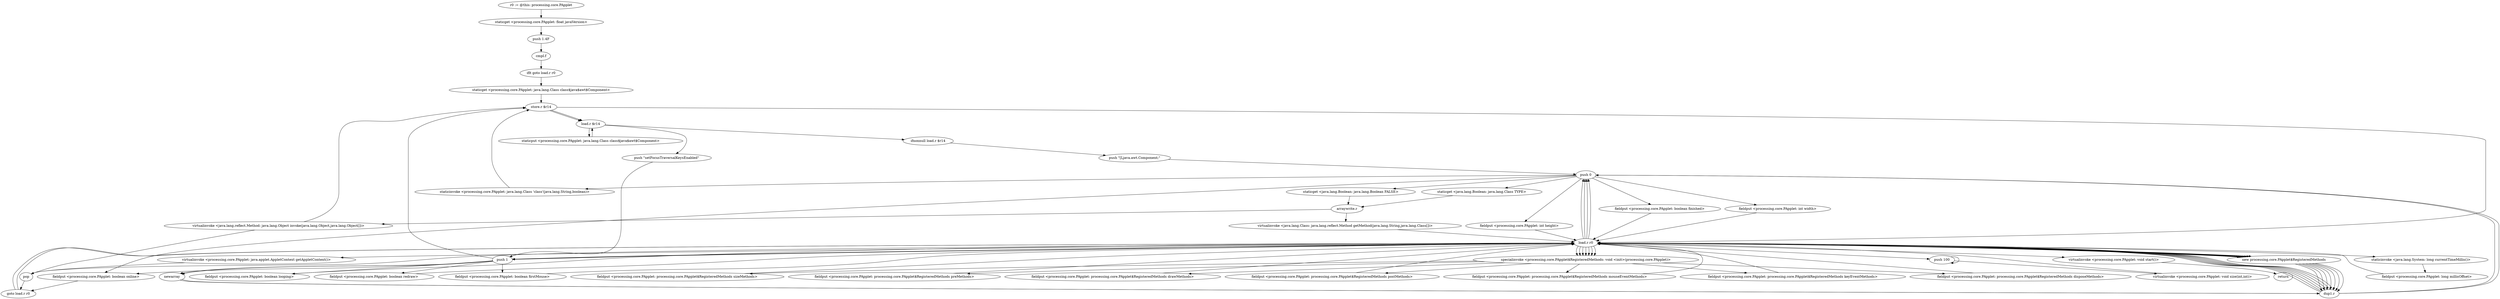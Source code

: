 digraph "" {
    "r0 := @this: processing.core.PApplet"
    "staticget <processing.core.PApplet: float javaVersion>"
    "r0 := @this: processing.core.PApplet"->"staticget <processing.core.PApplet: float javaVersion>";
    "push 1.4F"
    "staticget <processing.core.PApplet: float javaVersion>"->"push 1.4F";
    "cmpl.f"
    "push 1.4F"->"cmpl.f";
    "iflt goto load.r r0"
    "cmpl.f"->"iflt goto load.r r0";
    "staticget <processing.core.PApplet: java.lang.Class class$java$awt$Component>"
    "iflt goto load.r r0"->"staticget <processing.core.PApplet: java.lang.Class class$java$awt$Component>";
    "store.r $r14"
    "staticget <processing.core.PApplet: java.lang.Class class$java$awt$Component>"->"store.r $r14";
    "load.r $r14"
    "store.r $r14"->"load.r $r14";
    "ifnonnull load.r $r14"
    "load.r $r14"->"ifnonnull load.r $r14";
    "push \"[Ljava.awt.Component;\""
    "ifnonnull load.r $r14"->"push \"[Ljava.awt.Component;\"";
    "push 0"
    "push \"[Ljava.awt.Component;\""->"push 0";
    "staticinvoke <processing.core.PApplet: java.lang.Class 'class'(java.lang.String,boolean)>"
    "push 0"->"staticinvoke <processing.core.PApplet: java.lang.Class 'class'(java.lang.String,boolean)>";
    "staticinvoke <processing.core.PApplet: java.lang.Class 'class'(java.lang.String,boolean)>"->"store.r $r14";
    "store.r $r14"->"load.r $r14";
    "staticput <processing.core.PApplet: java.lang.Class class$java$awt$Component>"
    "load.r $r14"->"staticput <processing.core.PApplet: java.lang.Class class$java$awt$Component>";
    "staticput <processing.core.PApplet: java.lang.Class class$java$awt$Component>"->"load.r $r14";
    "push \"setFocusTraversalKeysEnabled\""
    "load.r $r14"->"push \"setFocusTraversalKeysEnabled\"";
    "push 1"
    "push \"setFocusTraversalKeysEnabled\""->"push 1";
    "newarray"
    "push 1"->"newarray";
    "dup1.r"
    "newarray"->"dup1.r";
    "dup1.r"->"push 0";
    "staticget <java.lang.Boolean: java.lang.Class TYPE>"
    "push 0"->"staticget <java.lang.Boolean: java.lang.Class TYPE>";
    "arraywrite.r"
    "staticget <java.lang.Boolean: java.lang.Class TYPE>"->"arraywrite.r";
    "virtualinvoke <java.lang.Class: java.lang.reflect.Method getMethod(java.lang.String,java.lang.Class[])>"
    "arraywrite.r"->"virtualinvoke <java.lang.Class: java.lang.reflect.Method getMethod(java.lang.String,java.lang.Class[])>";
    "load.r r0"
    "virtualinvoke <java.lang.Class: java.lang.reflect.Method getMethod(java.lang.String,java.lang.Class[])>"->"load.r r0";
    "load.r r0"->"push 1";
    "push 1"->"newarray";
    "newarray"->"dup1.r";
    "dup1.r"->"push 0";
    "staticget <java.lang.Boolean: java.lang.Boolean FALSE>"
    "push 0"->"staticget <java.lang.Boolean: java.lang.Boolean FALSE>";
    "staticget <java.lang.Boolean: java.lang.Boolean FALSE>"->"arraywrite.r";
    "virtualinvoke <java.lang.reflect.Method: java.lang.Object invoke(java.lang.Object,java.lang.Object[])>"
    "arraywrite.r"->"virtualinvoke <java.lang.reflect.Method: java.lang.Object invoke(java.lang.Object,java.lang.Object[])>";
    "pop"
    "virtualinvoke <java.lang.reflect.Method: java.lang.Object invoke(java.lang.Object,java.lang.Object[])>"->"pop";
    "goto load.r r0"
    "pop"->"goto load.r r0";
    "goto load.r r0"->"load.r r0";
    "staticinvoke <java.lang.System: long currentTimeMillis()>"
    "load.r r0"->"staticinvoke <java.lang.System: long currentTimeMillis()>";
    "fieldput <processing.core.PApplet: long millisOffset>"
    "staticinvoke <java.lang.System: long currentTimeMillis()>"->"fieldput <processing.core.PApplet: long millisOffset>";
    "fieldput <processing.core.PApplet: long millisOffset>"->"load.r r0";
    "load.r r0"->"push 0";
    "fieldput <processing.core.PApplet: boolean finished>"
    "push 0"->"fieldput <processing.core.PApplet: boolean finished>";
    "fieldput <processing.core.PApplet: boolean finished>"->"load.r r0";
    "load.r r0"->"push 1";
    "fieldput <processing.core.PApplet: boolean looping>"
    "push 1"->"fieldput <processing.core.PApplet: boolean looping>";
    "fieldput <processing.core.PApplet: boolean looping>"->"load.r r0";
    "load.r r0"->"push 1";
    "fieldput <processing.core.PApplet: boolean redraw>"
    "push 1"->"fieldput <processing.core.PApplet: boolean redraw>";
    "fieldput <processing.core.PApplet: boolean redraw>"->"load.r r0";
    "load.r r0"->"push 1";
    "fieldput <processing.core.PApplet: boolean firstMouse>"
    "push 1"->"fieldput <processing.core.PApplet: boolean firstMouse>";
    "fieldput <processing.core.PApplet: boolean firstMouse>"->"load.r r0";
    "new processing.core.PApplet$RegisteredMethods"
    "load.r r0"->"new processing.core.PApplet$RegisteredMethods";
    "new processing.core.PApplet$RegisteredMethods"->"dup1.r";
    "dup1.r"->"load.r r0";
    "specialinvoke <processing.core.PApplet$RegisteredMethods: void <init>(processing.core.PApplet)>"
    "load.r r0"->"specialinvoke <processing.core.PApplet$RegisteredMethods: void <init>(processing.core.PApplet)>";
    "fieldput <processing.core.PApplet: processing.core.PApplet$RegisteredMethods sizeMethods>"
    "specialinvoke <processing.core.PApplet$RegisteredMethods: void <init>(processing.core.PApplet)>"->"fieldput <processing.core.PApplet: processing.core.PApplet$RegisteredMethods sizeMethods>";
    "fieldput <processing.core.PApplet: processing.core.PApplet$RegisteredMethods sizeMethods>"->"load.r r0";
    "load.r r0"->"new processing.core.PApplet$RegisteredMethods";
    "new processing.core.PApplet$RegisteredMethods"->"dup1.r";
    "dup1.r"->"load.r r0";
    "load.r r0"->"specialinvoke <processing.core.PApplet$RegisteredMethods: void <init>(processing.core.PApplet)>";
    "fieldput <processing.core.PApplet: processing.core.PApplet$RegisteredMethods preMethods>"
    "specialinvoke <processing.core.PApplet$RegisteredMethods: void <init>(processing.core.PApplet)>"->"fieldput <processing.core.PApplet: processing.core.PApplet$RegisteredMethods preMethods>";
    "fieldput <processing.core.PApplet: processing.core.PApplet$RegisteredMethods preMethods>"->"load.r r0";
    "load.r r0"->"new processing.core.PApplet$RegisteredMethods";
    "new processing.core.PApplet$RegisteredMethods"->"dup1.r";
    "dup1.r"->"load.r r0";
    "load.r r0"->"specialinvoke <processing.core.PApplet$RegisteredMethods: void <init>(processing.core.PApplet)>";
    "fieldput <processing.core.PApplet: processing.core.PApplet$RegisteredMethods drawMethods>"
    "specialinvoke <processing.core.PApplet$RegisteredMethods: void <init>(processing.core.PApplet)>"->"fieldput <processing.core.PApplet: processing.core.PApplet$RegisteredMethods drawMethods>";
    "fieldput <processing.core.PApplet: processing.core.PApplet$RegisteredMethods drawMethods>"->"load.r r0";
    "load.r r0"->"new processing.core.PApplet$RegisteredMethods";
    "new processing.core.PApplet$RegisteredMethods"->"dup1.r";
    "dup1.r"->"load.r r0";
    "load.r r0"->"specialinvoke <processing.core.PApplet$RegisteredMethods: void <init>(processing.core.PApplet)>";
    "fieldput <processing.core.PApplet: processing.core.PApplet$RegisteredMethods postMethods>"
    "specialinvoke <processing.core.PApplet$RegisteredMethods: void <init>(processing.core.PApplet)>"->"fieldput <processing.core.PApplet: processing.core.PApplet$RegisteredMethods postMethods>";
    "fieldput <processing.core.PApplet: processing.core.PApplet$RegisteredMethods postMethods>"->"load.r r0";
    "load.r r0"->"new processing.core.PApplet$RegisteredMethods";
    "new processing.core.PApplet$RegisteredMethods"->"dup1.r";
    "dup1.r"->"load.r r0";
    "load.r r0"->"specialinvoke <processing.core.PApplet$RegisteredMethods: void <init>(processing.core.PApplet)>";
    "fieldput <processing.core.PApplet: processing.core.PApplet$RegisteredMethods mouseEventMethods>"
    "specialinvoke <processing.core.PApplet$RegisteredMethods: void <init>(processing.core.PApplet)>"->"fieldput <processing.core.PApplet: processing.core.PApplet$RegisteredMethods mouseEventMethods>";
    "fieldput <processing.core.PApplet: processing.core.PApplet$RegisteredMethods mouseEventMethods>"->"load.r r0";
    "load.r r0"->"new processing.core.PApplet$RegisteredMethods";
    "new processing.core.PApplet$RegisteredMethods"->"dup1.r";
    "dup1.r"->"load.r r0";
    "load.r r0"->"specialinvoke <processing.core.PApplet$RegisteredMethods: void <init>(processing.core.PApplet)>";
    "fieldput <processing.core.PApplet: processing.core.PApplet$RegisteredMethods keyEventMethods>"
    "specialinvoke <processing.core.PApplet$RegisteredMethods: void <init>(processing.core.PApplet)>"->"fieldput <processing.core.PApplet: processing.core.PApplet$RegisteredMethods keyEventMethods>";
    "fieldput <processing.core.PApplet: processing.core.PApplet$RegisteredMethods keyEventMethods>"->"load.r r0";
    "load.r r0"->"new processing.core.PApplet$RegisteredMethods";
    "new processing.core.PApplet$RegisteredMethods"->"dup1.r";
    "dup1.r"->"load.r r0";
    "load.r r0"->"specialinvoke <processing.core.PApplet$RegisteredMethods: void <init>(processing.core.PApplet)>";
    "fieldput <processing.core.PApplet: processing.core.PApplet$RegisteredMethods disposeMethods>"
    "specialinvoke <processing.core.PApplet$RegisteredMethods: void <init>(processing.core.PApplet)>"->"fieldput <processing.core.PApplet: processing.core.PApplet$RegisteredMethods disposeMethods>";
    "fieldput <processing.core.PApplet: processing.core.PApplet$RegisteredMethods disposeMethods>"->"load.r r0";
    "push 100"
    "load.r r0"->"push 100";
    "push 100"->"push 100";
    "virtualinvoke <processing.core.PApplet: void size(int,int)>"
    "push 100"->"virtualinvoke <processing.core.PApplet: void size(int,int)>";
    "virtualinvoke <processing.core.PApplet: void size(int,int)>"->"load.r r0";
    "load.r r0"->"push 0";
    "fieldput <processing.core.PApplet: int width>"
    "push 0"->"fieldput <processing.core.PApplet: int width>";
    "fieldput <processing.core.PApplet: int width>"->"load.r r0";
    "load.r r0"->"push 0";
    "fieldput <processing.core.PApplet: int height>"
    "push 0"->"fieldput <processing.core.PApplet: int height>";
    "fieldput <processing.core.PApplet: int height>"->"load.r r0";
    "virtualinvoke <processing.core.PApplet: java.applet.AppletContext getAppletContext()>"
    "load.r r0"->"virtualinvoke <processing.core.PApplet: java.applet.AppletContext getAppletContext()>";
    "virtualinvoke <processing.core.PApplet: java.applet.AppletContext getAppletContext()>"->"pop";
    "pop"->"load.r r0";
    "load.r r0"->"push 1";
    "fieldput <processing.core.PApplet: boolean online>"
    "push 1"->"fieldput <processing.core.PApplet: boolean online>";
    "fieldput <processing.core.PApplet: boolean online>"->"goto load.r r0";
    "goto load.r r0"->"load.r r0";
    "virtualinvoke <processing.core.PApplet: void start()>"
    "load.r r0"->"virtualinvoke <processing.core.PApplet: void start()>";
    "return"
    "virtualinvoke <processing.core.PApplet: void start()>"->"return";
    "push 1"->"store.r $r14";
    "store.r $r14"->"load.r r0";
    "load.r r0"->"push 0";
    "push 0"->"fieldput <processing.core.PApplet: boolean online>";
    "virtualinvoke <java.lang.reflect.Method: java.lang.Object invoke(java.lang.Object,java.lang.Object[])>"->"store.r $r14";
}
